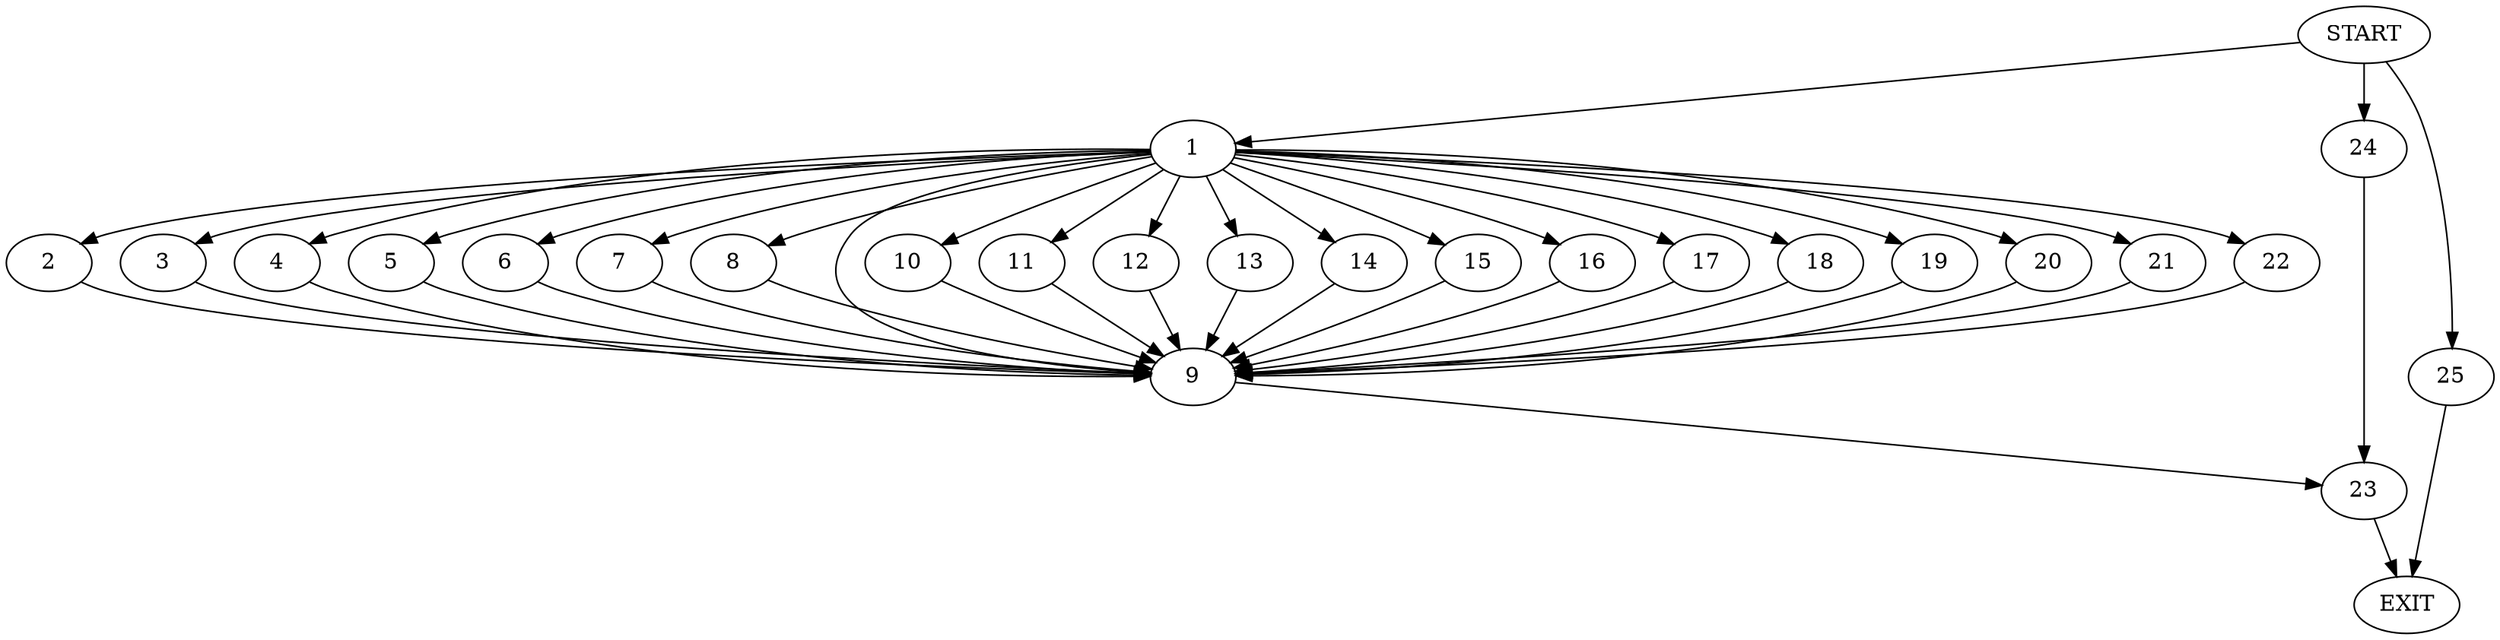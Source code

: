 digraph {
0 [label="START"];
1;
2;
3;
4;
5;
6;
7;
8;
9;
10;
11;
12;
13;
14;
15;
16;
17;
18;
19;
20;
21;
22;
23;
24;
25;
26 [label="EXIT"];
0 -> 1;
1 -> 2;
1 -> 3;
1 -> 4;
1 -> 5;
1 -> 6;
1 -> 7;
1 -> 8;
1 -> 9;
1 -> 10;
1 -> 11;
1 -> 12;
1 -> 13;
1 -> 14;
1 -> 15;
1 -> 16;
1 -> 17;
1 -> 18;
1 -> 19;
1 -> 20;
1 -> 21;
1 -> 22;
9 -> 23;
2 -> 9;
4 -> 9;
10 -> 9;
17 -> 9;
21 -> 9;
18 -> 9;
14 -> 9;
19 -> 9;
22 -> 9;
11 -> 9;
3 -> 9;
6 -> 9;
5 -> 9;
16 -> 9;
12 -> 9;
7 -> 9;
20 -> 9;
13 -> 9;
8 -> 9;
15 -> 9;
23 -> 26;
0 -> 24;
24 -> 23;
0 -> 25;
25 -> 26;
}